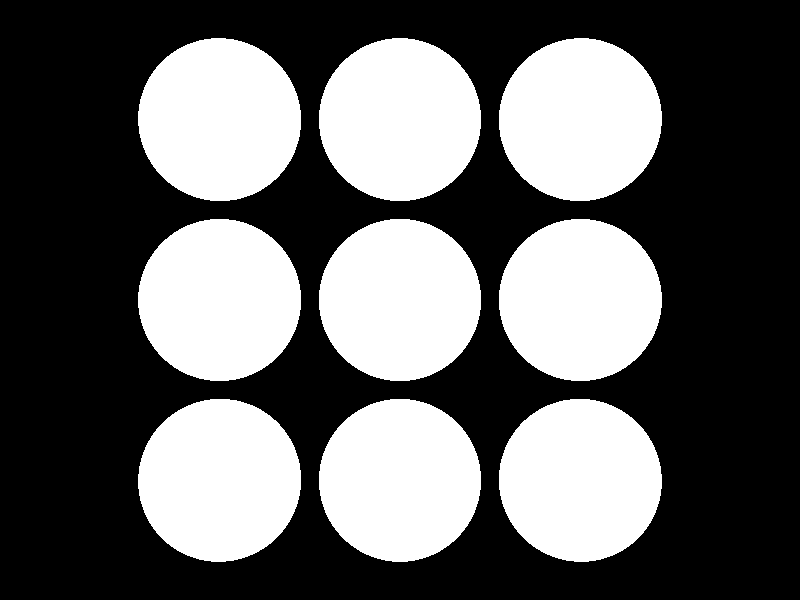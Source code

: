 // Persistence Of Vision raytracer version 3.5 sample file.
// Iridescence "amount" example


global_settings { assumed_gamma 2.2 }

#include "colors.inc"
#include "textures.inc"
#include "shapes.inc"

camera {
  location <0, 0, -10>
  up y
  right x*1.3333
  direction z*3
  look_at 0
}
light_source { < 150, 150, -2500> colour Gray90 }

// Top row: varies irid amount
union {
    sphere { <-1, 0, 0>, 0.45
        pigment { White }
        finish {
            Shiny
            diffuse 0.2
            irid {0.25 thickness 2/4 turbulence 0.75}
        }
    }
    sphere { < 0, 0, 0>, 0.45
        pigment { White }
        finish {
            Shiny
            diffuse 0.2
            irid {0.5 thickness 2/4 turbulence 0.75}
        }
    }
    sphere { < 1, 0, 0>, 0.45
        pigment { White }
        finish {
            Shiny
            diffuse 0.2
            irid  {0.75 thickness 2/4 turbulence 0.75}
        }
    }
translate y*1
}

// Center row: varies irid thickness
union {
    sphere { <-1, 0, 0>, 0.45
        pigment { White }
        finish {
            Shiny
            diffuse 0.2
            irid {0.5 thickness 0.5 turbulence 0.5}
        }
    }
    sphere { < 0, 0, 0>, 0.45
        pigment { White }
        finish {
            Shiny
            diffuse 0.2
            irid {0.5 thickness 2 turbulence 0.5}
        }
    }
    sphere { < 1, 0, 0>, 0.45
        pigment { White }
        finish {
            Shiny
            diffuse 0.2
            irid  {0.5 thickness 8 turbulence 0.5}
        }
    }
}

// Right bottom: varies irid turbulence
union {
    sphere { <-1, 0, 0>, 0.45
        pigment { White }
        finish {
            Shiny
            diffuse 0.2
            irid {0.5 thickness 2 turbulence 0.1}
        }
    }
    sphere { < 0, 0, 0>, 0.45
        pigment { White }
        finish {
            Shiny
            diffuse 0.2
            irid {0.5 thickness 2 turbulence 1}
        }
    }
    sphere { < 1, 0, 0>, 0.45
        pigment { White }
        finish {
            Shiny
            diffuse 0.2
            irid  {0.5 thickness 2 turbulence 2}
        }
    }
translate -y*1
}

